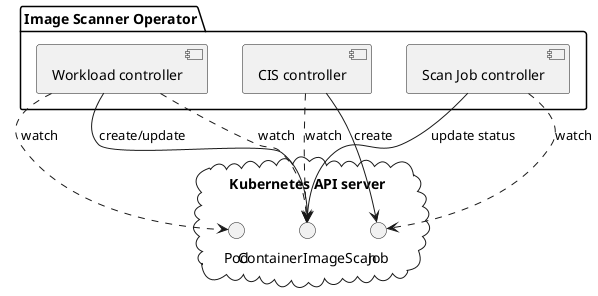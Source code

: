 @startuml Image Scanner architecture

cloud "Kubernetes API server" {
  () Pod as pod
  () ContainerImageScan as cis
  () Job as job
}

package "Image Scanner Operator" {
  [Workload controller] ..> pod : watch
  [Workload controller] --> cis : create/update
  [Workload controller] ..> cis : watch
  [CIS controller] ..> cis : watch
  [CIS controller] --> job : create
  [Scan Job controller] ..> job : watch
  [Scan Job controller] --> cis : update status
}

@enduml
